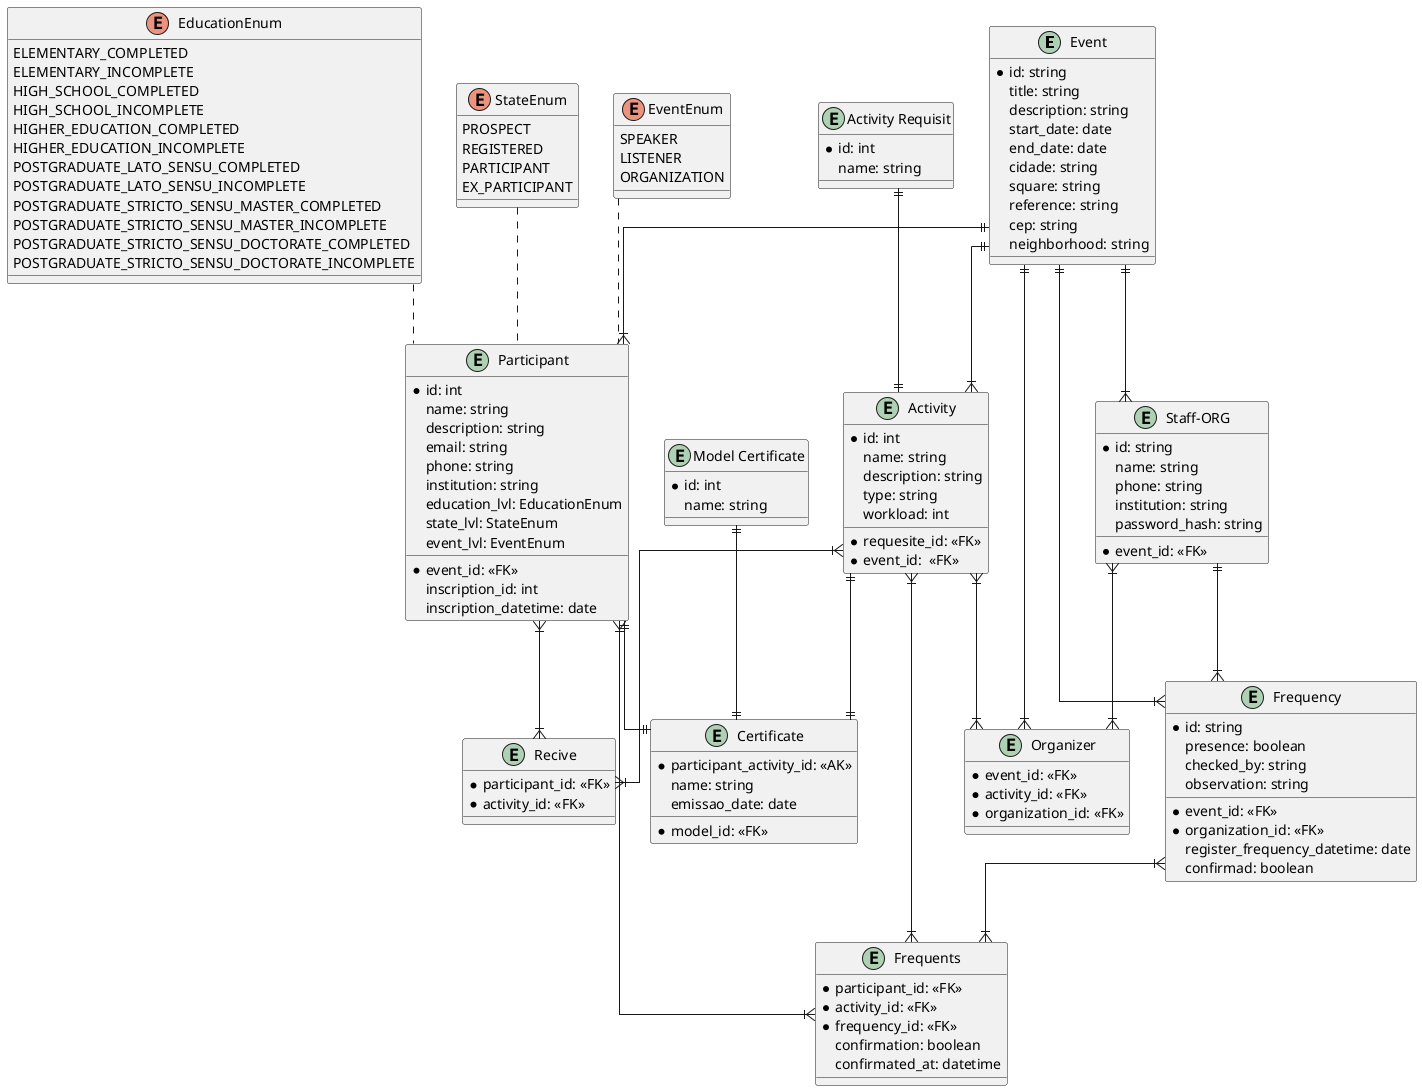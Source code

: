 @startuml seminario

skinparam linetype ortho
entity "Event" as Event {
  *id: string 
  title: string
  description: string
  start_date: date
  end_date: date
  cidade: string
  square: string
  reference: string
  cep: string
  neighborhood: string
}

entity "Participant" as Participant {
  *id: int 
  name: string
  description: string
  email: string
  phone: string
  institution: string
  education_lvl: EducationEnum
  state_lvl: StateEnum
  event_lvl: EventEnum
  __
  *event_id: <<FK>>
  inscription_id: int
  inscription_datetime: date 
}

enum EducationEnum{
  ELEMENTARY_COMPLETED
  ELEMENTARY_INCOMPLETE
  HIGH_SCHOOL_COMPLETED
  HIGH_SCHOOL_INCOMPLETE
  HIGHER_EDUCATION_COMPLETED
  HIGHER_EDUCATION_INCOMPLETE
  POSTGRADUATE_LATO_SENSU_COMPLETED
  POSTGRADUATE_LATO_SENSU_INCOMPLETE
  POSTGRADUATE_STRICTO_SENSU_MASTER_COMPLETED
  POSTGRADUATE_STRICTO_SENSU_MASTER_INCOMPLETE
  POSTGRADUATE_STRICTO_SENSU_DOCTORATE_COMPLETED
  POSTGRADUATE_STRICTO_SENSU_DOCTORATE_INCOMPLETE
}
enum StateEnum{
  PROSPECT
  REGISTERED
  PARTICIPANT
  EX_PARTICIPANT
}
enum EventEnum{
  SPEAKER
  LISTENER
  ORGANIZATION
}

entity "Staff-ORG" as ORG{
  *id: string
  name: string
  phone: string
  institution: string
  password_hash: string
  __
  *event_id: <<FK>>
}

entity "Frequency" as Frequency{
  *id: string
  presence: boolean
  checked_by: string
  observation: string
  __
  *event_id: <<FK>>
  *organization_id: <<FK>>
  register_frequency_datetime: date
  confirmad: boolean
}

entity "Activity" as Activity{
  *id: int
  name: string
  description: string
  type: string
  workload: int
  __
  *requesite_id: <<FK>>
  *event_id:  <<FK>> 
}

entity "Activity Requisit" as ActivityRequisit{
  *id: int
  name: string
}

entity "Certificate" as Certificate{
  *participant_activity_id: <<AK>> 
  name: string
  emissao_date: date
  __
  * model_id: <<FK>>
}
entity "Model Certificate" as ModelCertificate{
  *id: int
  name: string
}





entity "Organizer" as Organizer {
  *event_id: <<FK>>
  *activity_id: <<FK>>
  *organization_id: <<FK>>
}
entity "Frequents" as Frequents {
  *participant_id: <<FK>>
  *activity_id: <<FK>>
  *frequency_id: <<FK>>
  confirmation: boolean
  confirmated_at: datetime
}
entity "Recive" as Recive {
  *participant_id: <<FK>>
  *activity_id: <<FK>>
}

/'Event::id ||--|{ Participant::event_id
Event::id ||--|{ Frequency::event_id
Event::id ||--|{ Activity::event_id
Event::id ||--|{ ORG::event_id
Event::id ||--|{ Organizer::event_id

Participant::id }|--|{ Frequents::participant_id
Participant::id }|--|{ Recive::participant_id

ORG::id }|--|{ Organizer::organization_id
ORG::id ||--|{ Frequency::organization_id

Frequency::id }|--|{ Frequents::frequency_id

Activity::id }|--|{ Frequents::activity_id
Activity::id }|--|{ Organizer::activity_id
Activity::id }|--|{ Recive::activity_id

ActivityRequisit::id ||--|| Activity::requesit_id
ModelCertificate::id ||--|| Certificate::model_id

Participant::id ||--|| Certificate::id_parti_ativ
Activity::id ||--|| Certificate::id_parti_ativ'/

EducationEnum .. Participant
StateEnum .. Participant
EventEnum .. Participant

Event ||--|{ Participant
Event ||--|{ Frequency
Event ||--|{ Activity
Event ||--|{ ORG
Event ||--|{ Organizer

Participant }|--|{ Frequents
Participant }|--|{ Recive

ORG }|--|{ Organizer
ORG ||--|{ Frequency

Frequency }|--|{ Frequents

Activity }|--|{ Frequents
Activity }|--|{ Organizer
Activity }|--|{ Recive

ActivityRequisit ||--|| Activity
ModelCertificate ||--|| Certificate

Participant ||--|| Certificate
Activity ||--|| Certificate



@enduml


